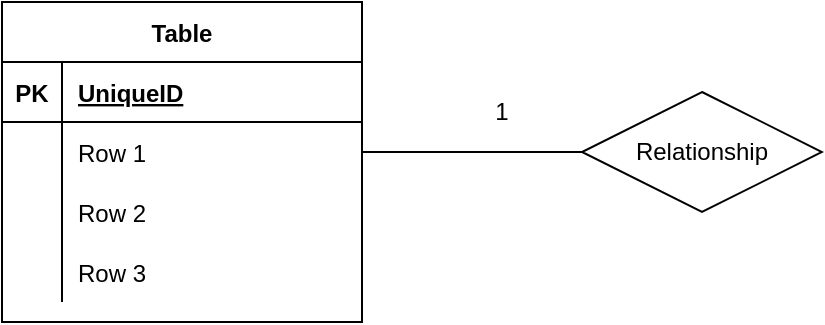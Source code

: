 <mxfile version="14.9.2" type="device"><diagram id="R2lEEEUBdFMjLlhIrx00" name="Page-1"><mxGraphModel dx="1422" dy="762" grid="1" gridSize="10" guides="1" tooltips="1" connect="1" arrows="1" fold="1" page="1" pageScale="1" pageWidth="850" pageHeight="1100" math="0" shadow="0" extFonts="Permanent Marker^https://fonts.googleapis.com/css?family=Permanent+Marker"><root><mxCell id="0"/><mxCell id="1" parent="0"/><mxCell id="CBNsk1hxEBTnsZI5BiAT-8" value="Table" style="shape=table;startSize=30;container=1;collapsible=1;childLayout=tableLayout;fixedRows=1;rowLines=0;fontStyle=1;align=center;resizeLast=1;" vertex="1" parent="1"><mxGeometry x="120" y="240" width="180" height="160" as="geometry"/></mxCell><mxCell id="CBNsk1hxEBTnsZI5BiAT-9" value="" style="shape=partialRectangle;collapsible=0;dropTarget=0;pointerEvents=0;fillColor=none;top=0;left=0;bottom=1;right=0;points=[[0,0.5],[1,0.5]];portConstraint=eastwest;" vertex="1" parent="CBNsk1hxEBTnsZI5BiAT-8"><mxGeometry y="30" width="180" height="30" as="geometry"/></mxCell><mxCell id="CBNsk1hxEBTnsZI5BiAT-10" value="PK" style="shape=partialRectangle;connectable=0;fillColor=none;top=0;left=0;bottom=0;right=0;fontStyle=1;overflow=hidden;" vertex="1" parent="CBNsk1hxEBTnsZI5BiAT-9"><mxGeometry width="30" height="30" as="geometry"/></mxCell><mxCell id="CBNsk1hxEBTnsZI5BiAT-11" value="UniqueID" style="shape=partialRectangle;connectable=0;fillColor=none;top=0;left=0;bottom=0;right=0;align=left;spacingLeft=6;fontStyle=5;overflow=hidden;" vertex="1" parent="CBNsk1hxEBTnsZI5BiAT-9"><mxGeometry x="30" width="150" height="30" as="geometry"/></mxCell><mxCell id="CBNsk1hxEBTnsZI5BiAT-12" value="" style="shape=partialRectangle;collapsible=0;dropTarget=0;pointerEvents=0;fillColor=none;top=0;left=0;bottom=0;right=0;points=[[0,0.5],[1,0.5]];portConstraint=eastwest;" vertex="1" parent="CBNsk1hxEBTnsZI5BiAT-8"><mxGeometry y="60" width="180" height="30" as="geometry"/></mxCell><mxCell id="CBNsk1hxEBTnsZI5BiAT-13" value="" style="shape=partialRectangle;connectable=0;fillColor=none;top=0;left=0;bottom=0;right=0;editable=1;overflow=hidden;" vertex="1" parent="CBNsk1hxEBTnsZI5BiAT-12"><mxGeometry width="30" height="30" as="geometry"/></mxCell><mxCell id="CBNsk1hxEBTnsZI5BiAT-14" value="Row 1" style="shape=partialRectangle;connectable=0;fillColor=none;top=0;left=0;bottom=0;right=0;align=left;spacingLeft=6;overflow=hidden;" vertex="1" parent="CBNsk1hxEBTnsZI5BiAT-12"><mxGeometry x="30" width="150" height="30" as="geometry"/></mxCell><mxCell id="CBNsk1hxEBTnsZI5BiAT-15" value="" style="shape=partialRectangle;collapsible=0;dropTarget=0;pointerEvents=0;fillColor=none;top=0;left=0;bottom=0;right=0;points=[[0,0.5],[1,0.5]];portConstraint=eastwest;" vertex="1" parent="CBNsk1hxEBTnsZI5BiAT-8"><mxGeometry y="90" width="180" height="30" as="geometry"/></mxCell><mxCell id="CBNsk1hxEBTnsZI5BiAT-16" value="" style="shape=partialRectangle;connectable=0;fillColor=none;top=0;left=0;bottom=0;right=0;editable=1;overflow=hidden;" vertex="1" parent="CBNsk1hxEBTnsZI5BiAT-15"><mxGeometry width="30" height="30" as="geometry"/></mxCell><mxCell id="CBNsk1hxEBTnsZI5BiAT-17" value="Row 2" style="shape=partialRectangle;connectable=0;fillColor=none;top=0;left=0;bottom=0;right=0;align=left;spacingLeft=6;overflow=hidden;" vertex="1" parent="CBNsk1hxEBTnsZI5BiAT-15"><mxGeometry x="30" width="150" height="30" as="geometry"/></mxCell><mxCell id="CBNsk1hxEBTnsZI5BiAT-18" value="" style="shape=partialRectangle;collapsible=0;dropTarget=0;pointerEvents=0;fillColor=none;top=0;left=0;bottom=0;right=0;points=[[0,0.5],[1,0.5]];portConstraint=eastwest;" vertex="1" parent="CBNsk1hxEBTnsZI5BiAT-8"><mxGeometry y="120" width="180" height="30" as="geometry"/></mxCell><mxCell id="CBNsk1hxEBTnsZI5BiAT-19" value="" style="shape=partialRectangle;connectable=0;fillColor=none;top=0;left=0;bottom=0;right=0;editable=1;overflow=hidden;" vertex="1" parent="CBNsk1hxEBTnsZI5BiAT-18"><mxGeometry width="30" height="30" as="geometry"/></mxCell><mxCell id="CBNsk1hxEBTnsZI5BiAT-20" value="Row 3" style="shape=partialRectangle;connectable=0;fillColor=none;top=0;left=0;bottom=0;right=0;align=left;spacingLeft=6;overflow=hidden;" vertex="1" parent="CBNsk1hxEBTnsZI5BiAT-18"><mxGeometry x="30" width="150" height="30" as="geometry"/></mxCell><mxCell id="CBNsk1hxEBTnsZI5BiAT-21" value="Relationship" style="shape=rhombus;perimeter=rhombusPerimeter;whiteSpace=wrap;html=1;align=center;" vertex="1" parent="1"><mxGeometry x="410" y="285" width="120" height="60" as="geometry"/></mxCell><mxCell id="CBNsk1hxEBTnsZI5BiAT-22" value="" style="endArrow=none;html=1;rounded=0;exitX=1;exitY=0.5;exitDx=0;exitDy=0;entryX=0;entryY=0.5;entryDx=0;entryDy=0;" edge="1" parent="1" source="CBNsk1hxEBTnsZI5BiAT-12" target="CBNsk1hxEBTnsZI5BiAT-21"><mxGeometry relative="1" as="geometry"><mxPoint x="290" y="310" as="sourcePoint"/><mxPoint x="450" y="310" as="targetPoint"/></mxGeometry></mxCell><mxCell id="CBNsk1hxEBTnsZI5BiAT-24" value="1" style="text;html=1;strokeColor=none;fillColor=none;align=center;verticalAlign=middle;whiteSpace=wrap;rounded=0;" vertex="1" parent="1"><mxGeometry x="350" y="285" width="40" height="20" as="geometry"/></mxCell></root></mxGraphModel></diagram></mxfile>